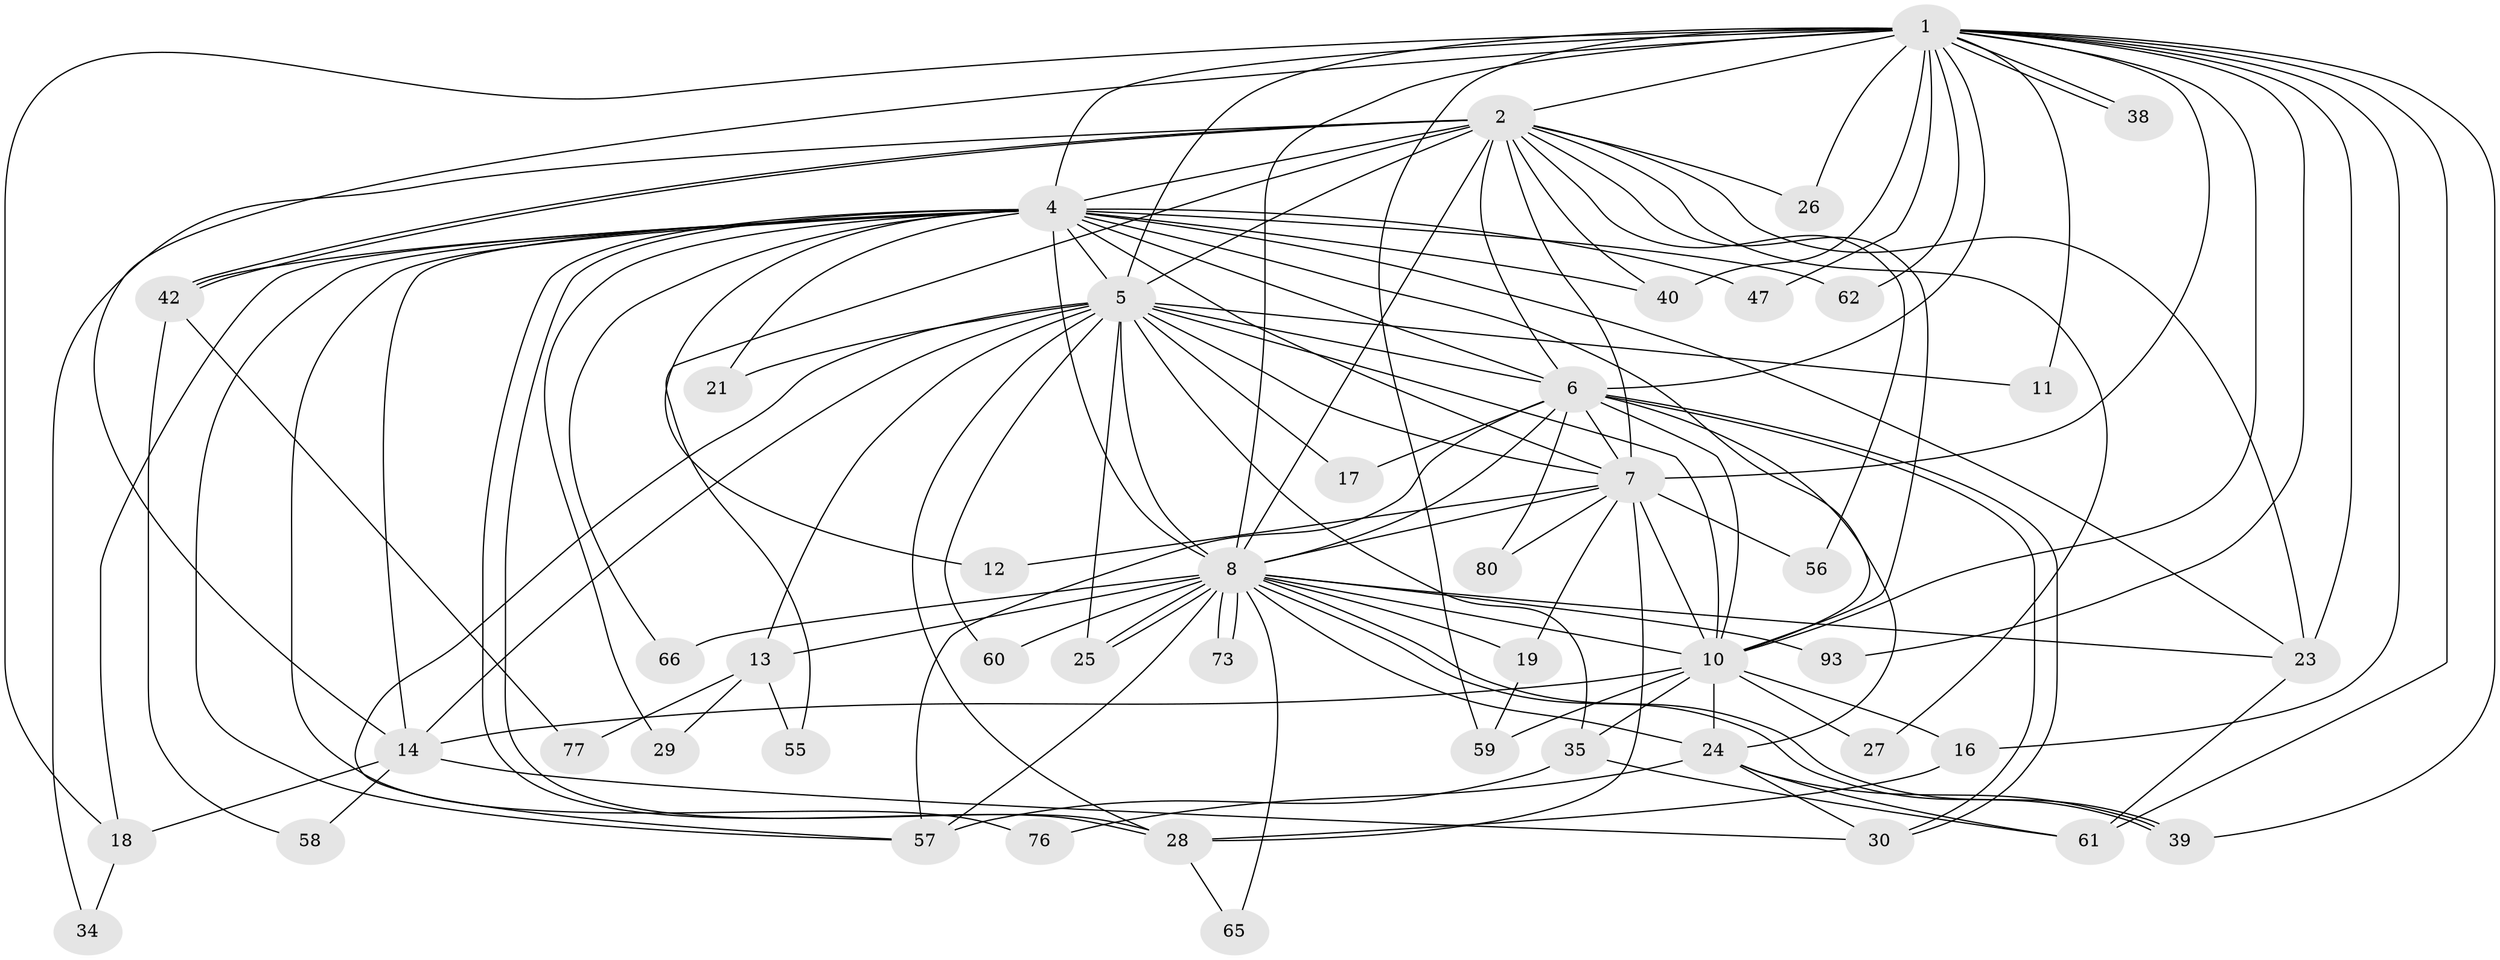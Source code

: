 // original degree distribution, {25: 0.021052631578947368, 19: 0.010526315789473684, 17: 0.010526315789473684, 29: 0.010526315789473684, 15: 0.021052631578947368, 23: 0.010526315789473684, 11: 0.010526315789473684, 21: 0.010526315789473684, 3: 0.24210526315789474, 2: 0.49473684210526314, 6: 0.031578947368421054, 5: 0.010526315789473684, 4: 0.11578947368421053}
// Generated by graph-tools (version 1.1) at 2025/17/03/04/25 18:17:14]
// undirected, 47 vertices, 128 edges
graph export_dot {
graph [start="1"]
  node [color=gray90,style=filled];
  1 [super="+3"];
  2;
  4 [super="+69+33"];
  5 [super="+79+89+31+72+46+64+51+50+52+44+15+20"];
  6;
  7;
  8 [super="+9"];
  10 [super="+48+85+95+92"];
  11;
  12;
  13 [super="+70"];
  14 [super="+36+22"];
  16;
  17;
  18 [super="+91"];
  19;
  21;
  23 [super="+75+53"];
  24 [super="+87+37"];
  25 [super="+32"];
  26;
  27;
  28 [super="+41"];
  29;
  30;
  34;
  35;
  38;
  39 [super="+45+74"];
  40;
  42 [super="+67"];
  47 [super="+49"];
  55;
  56;
  57 [super="+82"];
  58;
  59 [super="+81"];
  60;
  61 [super="+63+71"];
  62;
  65;
  66;
  73;
  76;
  77;
  80;
  93;
  1 -- 2 [weight=2];
  1 -- 4 [weight=2];
  1 -- 5 [weight=6];
  1 -- 6 [weight=2];
  1 -- 7 [weight=2];
  1 -- 8 [weight=4];
  1 -- 10 [weight=3];
  1 -- 11 [weight=2];
  1 -- 16;
  1 -- 26;
  1 -- 38;
  1 -- 38;
  1 -- 47 [weight=2];
  1 -- 61 [weight=3];
  1 -- 62;
  1 -- 93;
  1 -- 14;
  1 -- 23;
  1 -- 39;
  1 -- 40;
  1 -- 59;
  1 -- 18;
  2 -- 4;
  2 -- 5;
  2 -- 6;
  2 -- 7;
  2 -- 8 [weight=2];
  2 -- 10 [weight=2];
  2 -- 23;
  2 -- 26;
  2 -- 27;
  2 -- 34;
  2 -- 40;
  2 -- 42;
  2 -- 42;
  2 -- 55;
  2 -- 56;
  4 -- 5 [weight=3];
  4 -- 6;
  4 -- 7;
  4 -- 8 [weight=2];
  4 -- 10 [weight=2];
  4 -- 12;
  4 -- 14;
  4 -- 18;
  4 -- 21;
  4 -- 28;
  4 -- 28;
  4 -- 29 [weight=2];
  4 -- 57;
  4 -- 62;
  4 -- 66;
  4 -- 76;
  4 -- 47 [weight=2];
  4 -- 42;
  4 -- 23;
  4 -- 40;
  5 -- 6;
  5 -- 7 [weight=2];
  5 -- 8 [weight=3];
  5 -- 10 [weight=3];
  5 -- 13 [weight=2];
  5 -- 17 [weight=2];
  5 -- 21;
  5 -- 35;
  5 -- 60;
  5 -- 25;
  5 -- 14;
  5 -- 11;
  5 -- 57;
  5 -- 28;
  6 -- 7;
  6 -- 8 [weight=2];
  6 -- 10;
  6 -- 17;
  6 -- 24;
  6 -- 30;
  6 -- 30;
  6 -- 80;
  6 -- 57;
  7 -- 8 [weight=2];
  7 -- 10;
  7 -- 12;
  7 -- 19;
  7 -- 56;
  7 -- 80;
  7 -- 28;
  8 -- 10 [weight=2];
  8 -- 13;
  8 -- 25;
  8 -- 25;
  8 -- 39;
  8 -- 39;
  8 -- 57;
  8 -- 60;
  8 -- 65;
  8 -- 66;
  8 -- 73;
  8 -- 73;
  8 -- 93;
  8 -- 24;
  8 -- 19;
  8 -- 23;
  10 -- 14;
  10 -- 16;
  10 -- 24 [weight=3];
  10 -- 27;
  10 -- 35;
  10 -- 59;
  13 -- 29;
  13 -- 55;
  13 -- 77;
  14 -- 18;
  14 -- 30;
  14 -- 58;
  16 -- 28;
  18 -- 34;
  19 -- 59;
  23 -- 61;
  24 -- 39;
  24 -- 61;
  24 -- 76;
  24 -- 30;
  28 -- 65;
  35 -- 57;
  35 -- 61;
  42 -- 58;
  42 -- 77;
}

